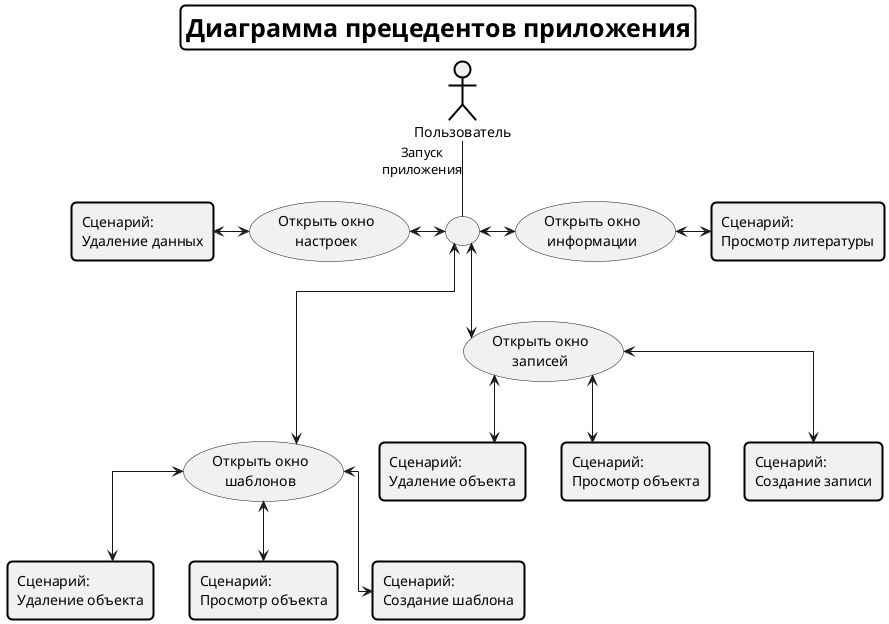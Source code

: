 @startuml

skinparam linetype ortho

skinparam linetype ortho
skinparam titleBorderRoundCorner 10
skinparam titleBorderThickness 2
skinparam titleBorderColor black
skinparam titleFontSize 25

title Диаграмма прецедентов приложения

actor Пользователь as user
/' Windows '/
(Открыть окно\nшаблонов) as template_window
(Открыть окно\nзаписей) as note_window
(Открыть окно\nинформации) as info_window
(Открыть окно\nнастроек) as settings_window

( ) as empty_knot

rectangle "Сценарий:\nУдаление объекта" as delete_object1
rectangle "Сценарий:\nУдаление объекта" as delete_object2
rectangle "Сценарий:\nПросмотр объекта" as view_object1
rectangle "Сценарий:\nПросмотр объекта" as view_object2

rectangle "Сценарий:\nСоздание записи" as create_note
rectangle "Сценарий:\nСоздание шаблона" as create_template
rectangle "Сценарий:\nУдаление данных" as delete_data
rectangle "Сценарий:\nПросмотр литературы" as view_literature

user -- empty_knot: Запуск\nприложения

empty_knot <--d-> template_window
empty_knot <-d-> note_window
empty_knot <-r-> info_window
empty_knot <-l-> settings_window

note_window <-d-> create_note
note_window <-d-> delete_object1
note_window <-d-> view_object1

template_window <-d-> delete_object2
template_window <-d-> view_object2
template_window <-d-> create_template

info_window <-r-> view_literature

settings_window <-l-> delete_data

@enduml